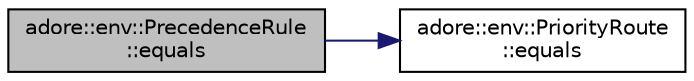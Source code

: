 digraph "adore::env::PrecedenceRule::equals"
{
 // LATEX_PDF_SIZE
  edge [fontname="Helvetica",fontsize="10",labelfontname="Helvetica",labelfontsize="10"];
  node [fontname="Helvetica",fontsize="10",shape=record];
  rankdir="LR";
  Node1 [label="adore::env::PrecedenceRule\l::equals",height=0.2,width=0.4,color="black", fillcolor="grey75", style="filled", fontcolor="black",tooltip=" "];
  Node1 -> Node2 [color="midnightblue",fontsize="10",style="solid",fontname="Helvetica"];
  Node2 [label="adore::env::PriorityRoute\l::equals",height=0.2,width=0.4,color="black", fillcolor="white", style="filled",URL="$structadore_1_1env_1_1PriorityRoute.html#a2ec4905a55f97b8c52e3e8aada277f06",tooltip="returns true if all values are equal with other PriorityRoute"];
}
